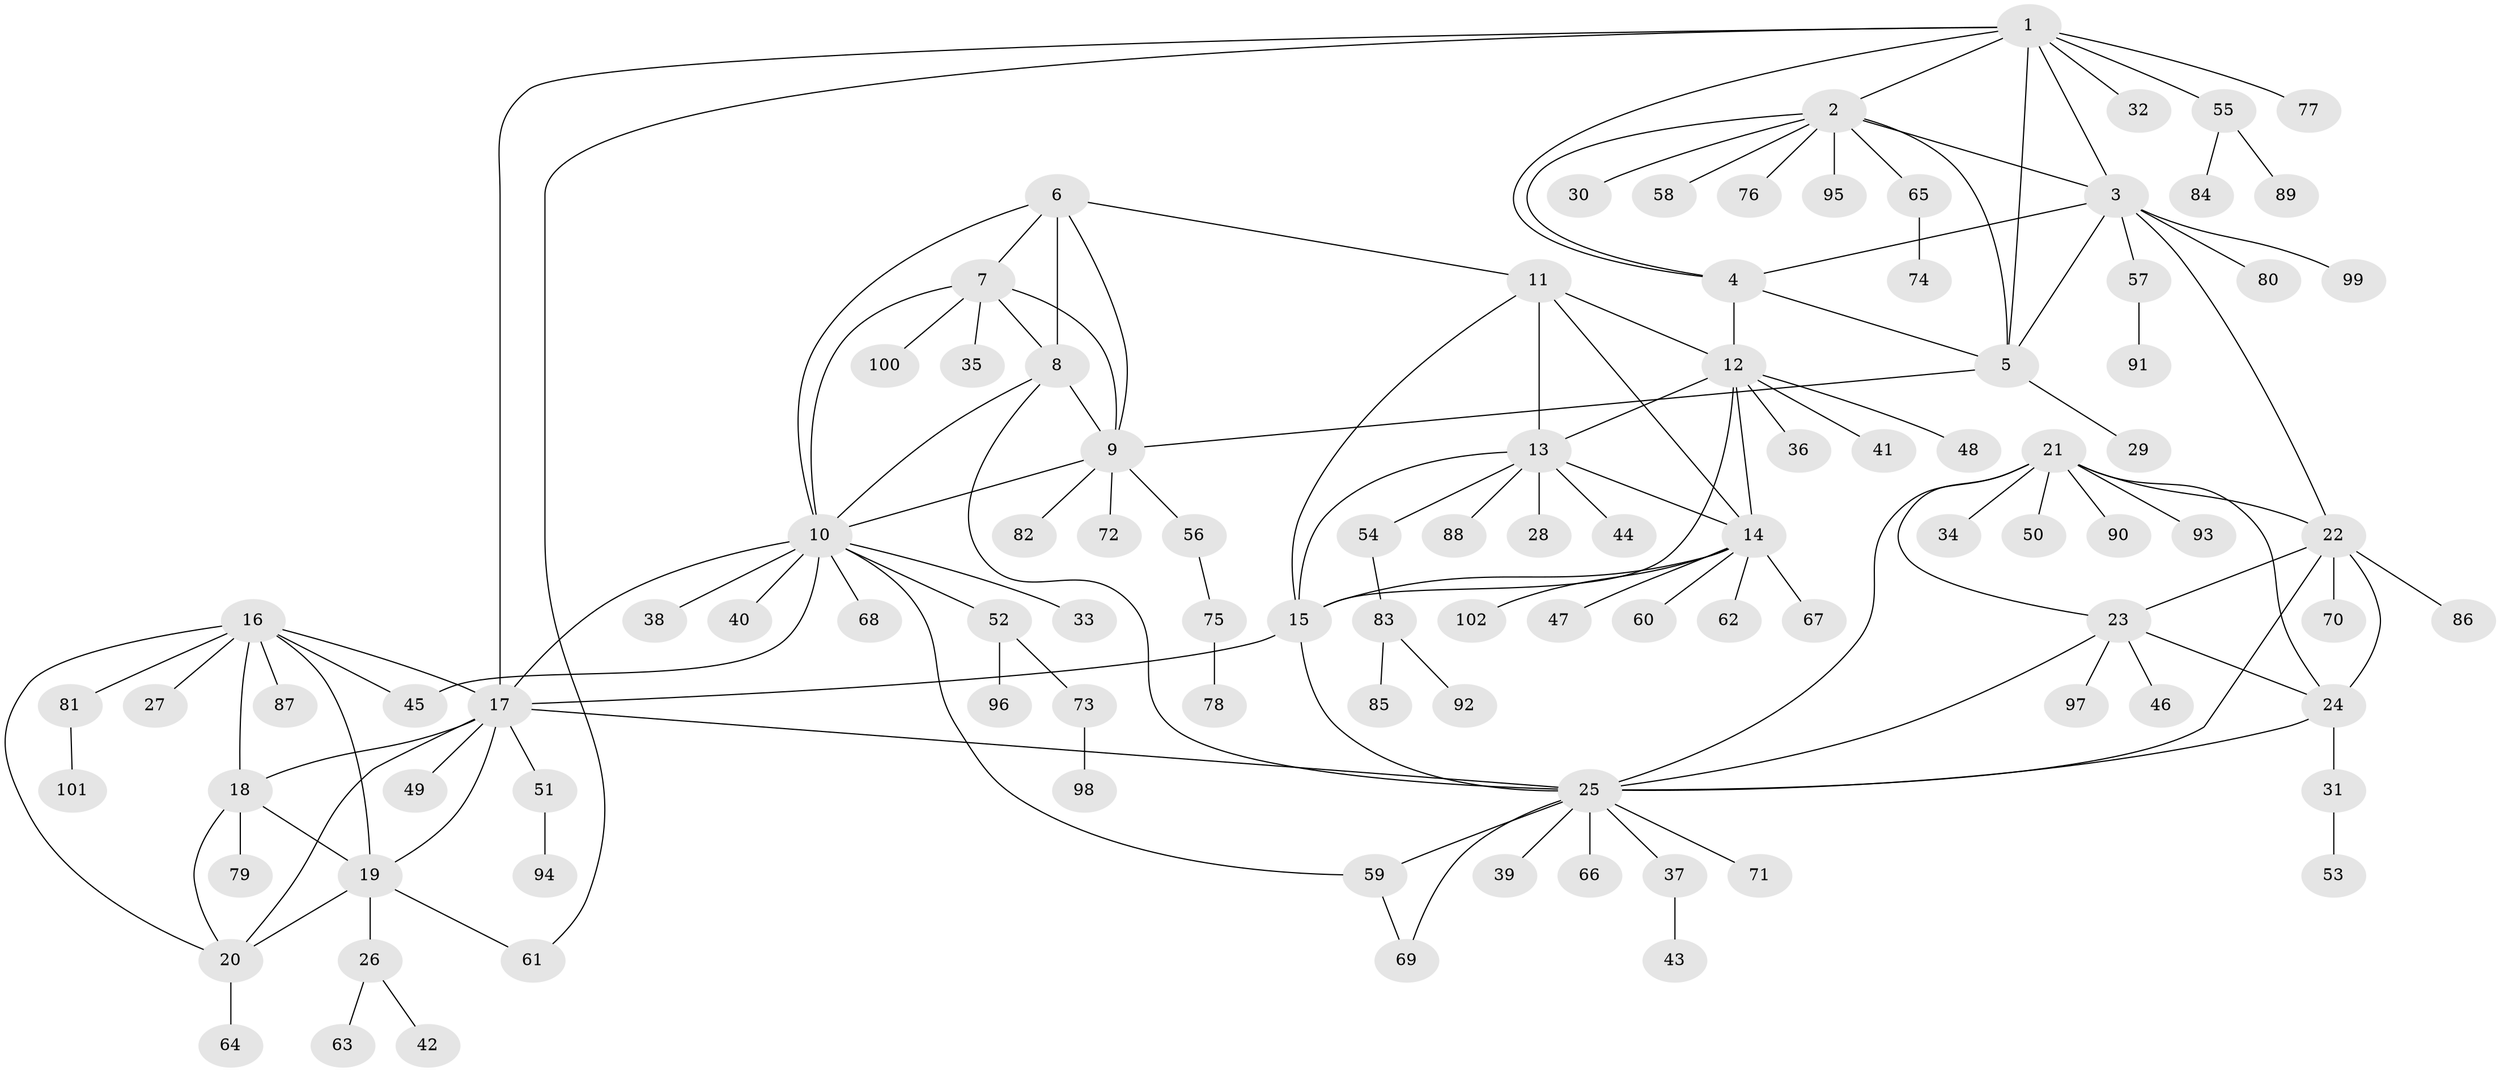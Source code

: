 // coarse degree distribution, {5: 0.19607843137254902, 6: 0.0784313725490196, 1: 0.49019607843137253, 8: 0.0196078431372549, 4: 0.0392156862745098, 9: 0.0392156862745098, 2: 0.11764705882352941, 3: 0.0196078431372549}
// Generated by graph-tools (version 1.1) at 2025/37/03/04/25 23:37:31]
// undirected, 102 vertices, 141 edges
graph export_dot {
  node [color=gray90,style=filled];
  1;
  2;
  3;
  4;
  5;
  6;
  7;
  8;
  9;
  10;
  11;
  12;
  13;
  14;
  15;
  16;
  17;
  18;
  19;
  20;
  21;
  22;
  23;
  24;
  25;
  26;
  27;
  28;
  29;
  30;
  31;
  32;
  33;
  34;
  35;
  36;
  37;
  38;
  39;
  40;
  41;
  42;
  43;
  44;
  45;
  46;
  47;
  48;
  49;
  50;
  51;
  52;
  53;
  54;
  55;
  56;
  57;
  58;
  59;
  60;
  61;
  62;
  63;
  64;
  65;
  66;
  67;
  68;
  69;
  70;
  71;
  72;
  73;
  74;
  75;
  76;
  77;
  78;
  79;
  80;
  81;
  82;
  83;
  84;
  85;
  86;
  87;
  88;
  89;
  90;
  91;
  92;
  93;
  94;
  95;
  96;
  97;
  98;
  99;
  100;
  101;
  102;
  1 -- 2;
  1 -- 3;
  1 -- 4;
  1 -- 5;
  1 -- 17;
  1 -- 32;
  1 -- 55;
  1 -- 61;
  1 -- 77;
  2 -- 3;
  2 -- 4;
  2 -- 5;
  2 -- 30;
  2 -- 58;
  2 -- 65;
  2 -- 76;
  2 -- 95;
  3 -- 4;
  3 -- 5;
  3 -- 22;
  3 -- 57;
  3 -- 80;
  3 -- 99;
  4 -- 5;
  4 -- 12;
  5 -- 9;
  5 -- 29;
  6 -- 7;
  6 -- 8;
  6 -- 9;
  6 -- 10;
  6 -- 11;
  7 -- 8;
  7 -- 9;
  7 -- 10;
  7 -- 35;
  7 -- 100;
  8 -- 9;
  8 -- 10;
  8 -- 25;
  9 -- 10;
  9 -- 56;
  9 -- 72;
  9 -- 82;
  10 -- 17;
  10 -- 33;
  10 -- 38;
  10 -- 40;
  10 -- 45;
  10 -- 52;
  10 -- 59;
  10 -- 68;
  11 -- 12;
  11 -- 13;
  11 -- 14;
  11 -- 15;
  12 -- 13;
  12 -- 14;
  12 -- 15;
  12 -- 36;
  12 -- 41;
  12 -- 48;
  13 -- 14;
  13 -- 15;
  13 -- 28;
  13 -- 44;
  13 -- 54;
  13 -- 88;
  14 -- 15;
  14 -- 47;
  14 -- 60;
  14 -- 62;
  14 -- 67;
  14 -- 102;
  15 -- 17;
  15 -- 25;
  16 -- 17;
  16 -- 18;
  16 -- 19;
  16 -- 20;
  16 -- 27;
  16 -- 45;
  16 -- 81;
  16 -- 87;
  17 -- 18;
  17 -- 19;
  17 -- 20;
  17 -- 25;
  17 -- 49;
  17 -- 51;
  18 -- 19;
  18 -- 20;
  18 -- 79;
  19 -- 20;
  19 -- 26;
  19 -- 61;
  20 -- 64;
  21 -- 22;
  21 -- 23;
  21 -- 24;
  21 -- 25;
  21 -- 34;
  21 -- 50;
  21 -- 90;
  21 -- 93;
  22 -- 23;
  22 -- 24;
  22 -- 25;
  22 -- 70;
  22 -- 86;
  23 -- 24;
  23 -- 25;
  23 -- 46;
  23 -- 97;
  24 -- 25;
  24 -- 31;
  25 -- 37;
  25 -- 39;
  25 -- 59;
  25 -- 66;
  25 -- 69;
  25 -- 71;
  26 -- 42;
  26 -- 63;
  31 -- 53;
  37 -- 43;
  51 -- 94;
  52 -- 73;
  52 -- 96;
  54 -- 83;
  55 -- 84;
  55 -- 89;
  56 -- 75;
  57 -- 91;
  59 -- 69;
  65 -- 74;
  73 -- 98;
  75 -- 78;
  81 -- 101;
  83 -- 85;
  83 -- 92;
}

